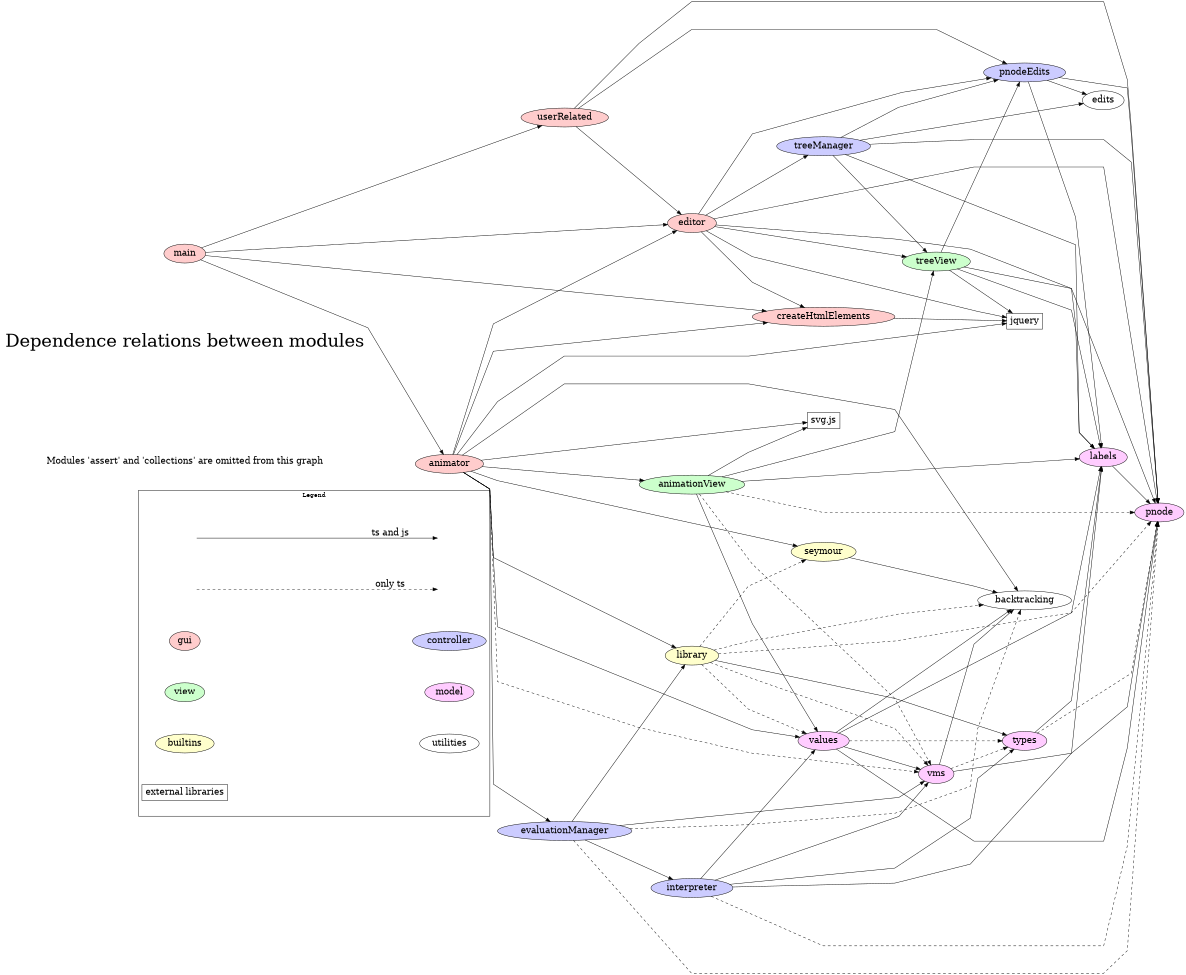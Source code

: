 
digraph Depends {
    size="9,6.5" ;
    splines="polyline" ;
    nodesep=0.2 ;
    ranksep=0.2 ;
   ratio=fill;
   rankdir = LR ;
   node[fontsize=20];

   subgraph cluster1 {
        label = "Legend" ;
        shape=rectangle ;
        color = black ;
        a [style=invis];
        b [style=invis] ;
        c [style=invis] ;
        d [style=invis] ;
        c -> d [label="only ts", style=dashed, fontsize=20] ; 
        a -> b [label="ts and js", fontsize=20] ;
        gui -> controller [style=invis] ;
        view -> model [style=invis] ;
        builtins -> utilities [style=invis] ;

        gui [style=filled, fillcolor="#ffcccc"] ;
        controller [style=filled, fillcolor="#ccccff"] ;
        view [style=filled, fillcolor="#ccffcc"] ;
        model [style=filled, fillcolor="#ffccff"] ;
        builtins [style=filled, fillcolor="#ffffcc"] ;
        utilities ;
        "external libraries" [shape=rectangle] ;
    }

   utils [label="Modules 'assert' and 'collections' are omitted from this graph",
              shape=none] ;
   caption [ label="Dependence relations between modules", fontsize=40,
              shape=none] ;

    main [style=filled, fillcolor="#ffcccc"] ;
    editor [style=filled, fillcolor="#ffcccc"] ;
    animator [style=filled, fillcolor="#ffcccc"] ;
    createHtmlElements [style=filled, fillcolor="#ffcccc"] ;
    userRelated [style=filled, fillcolor="#ffcccc" ] ;
    
    evaluationManager [style=filled, fillcolor="#ccccff"] ;
    interpreter [style=filled, fillcolor="#ccccff"] ;
    treeManager [style=filled, fillcolor="#ccccff"] ;
    pnodeEdits [style=filled, fillcolor="#ccccff"] ;
    
    treeView [style=filled, fillcolor="#ccffcc"] ;
    animationView [style=filled, fillcolor="#ccffcc"] ;

    vms [style=filled, fillcolor="#ffccff"] ;
    values [style=filled, fillcolor="#ffccff"] ;
    types [style=filled, fillcolor="#ffccff"] ;
    labels [style=filled, fillcolor="#ffccff"] ;
    pnode [style=filled, fillcolor="#ffccff"] ;

    library [style=filled, fillcolor="#ffffcc"] ;
    seymour [style=filled, fillcolor="#ffffcc"] ;
    
   animator -> animationView  ;
   animator -> backtracking ;
   animator -> createHtmlElements ;
   animator -> editor ;
   animator -> evaluationManager ;
   animator -> seymour ;
   animator -> values ;
   animator -> library ;
   animator -> vms [style=dashed] ;
   animator -> svg ;
   animator -> jquery ;

   animationView -> labels ;
   animationView -> pnode [style=dashed] ;
   animationView -> treeView ;
   animationView -> values ;
   animationView -> vms [style=dashed];
   animationView -> svg ;
   
   createHtmlElements -> jquery ;

   editor -> createHtmlElements ;
   editor -> labels ;
   editor -> pnode  ;
   editor -> pnodeEdits ;
   editor -> treeView ;
   editor -> treeManager ;
   editor -> jquery ;

   evaluationManager -> backtracking  [style=dashed];
   evaluationManager -> interpreter ;
   evaluationManager -> pnode  [style=dashed];
   evaluationManager -> vms ;
   evaluationManager -> library ;

   interpreter -> labels ;
   interpreter -> pnode  [style=dashed];
   interpreter -> types ;
   interpreter -> values ;
   interpreter -> vms ;

    jquery [shape=rectangle]
    
   labels -> pnode ;

   main -> animator ;
   main -> createHtmlElements ;
   main -> editor ;
   main -> userRelated ;

   pnodeEdits -> edits ;
   pnodeEdits -> pnode ;
   pnodeEdits -> labels ;
   
   types -> pnode [style=dashed];
   types -> labels ;

   seymour -> backtracking ;

   treeView -> labels ;
   treeView -> pnode ;
   treeView -> pnodeEdits ;
   treeView -> jquery ;

   svg [label="svg.js", shape=rectangle] ;

   treeManager -> edits ;
   treeManager -> labels ;
   treeManager -> pnode ;
   treeManager -> pnodeEdits ;
   treeManager -> treeView ;

   userRelated -> editor ;
   userRelated -> pnodeEdits ;
   userRelated -> pnode ;
   
   values -> backtracking ;
   values -> labels ;
   values -> pnode ;
   values -> types  [style=dashed];
   values -> vms ;

   
   vms -> backtracking
   vms -> pnode ;
   vms -> types  [style=dashed];

   library -> backtracking  [style=dashed];
   library -> pnode  [style=dashed];
   library -> seymour  [style=dashed];
   library -> types ;
   library -> values  [style=dashed];
   library -> vms  [style=dashed];
   
}
